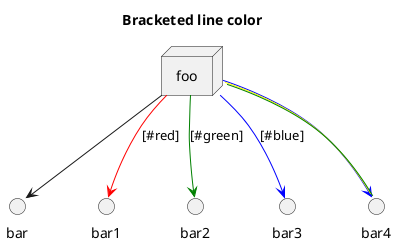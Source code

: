 @startuml
title Bracketed line color
node foo
foo --> bar
foo -[#red]-> bar1   : [#red]
foo -[#green]-> bar2 : [#green]
foo -[#blue]-> bar3  : [#blue]
foo -[#blue;#yellow;#green]-> bar4
@enduml
